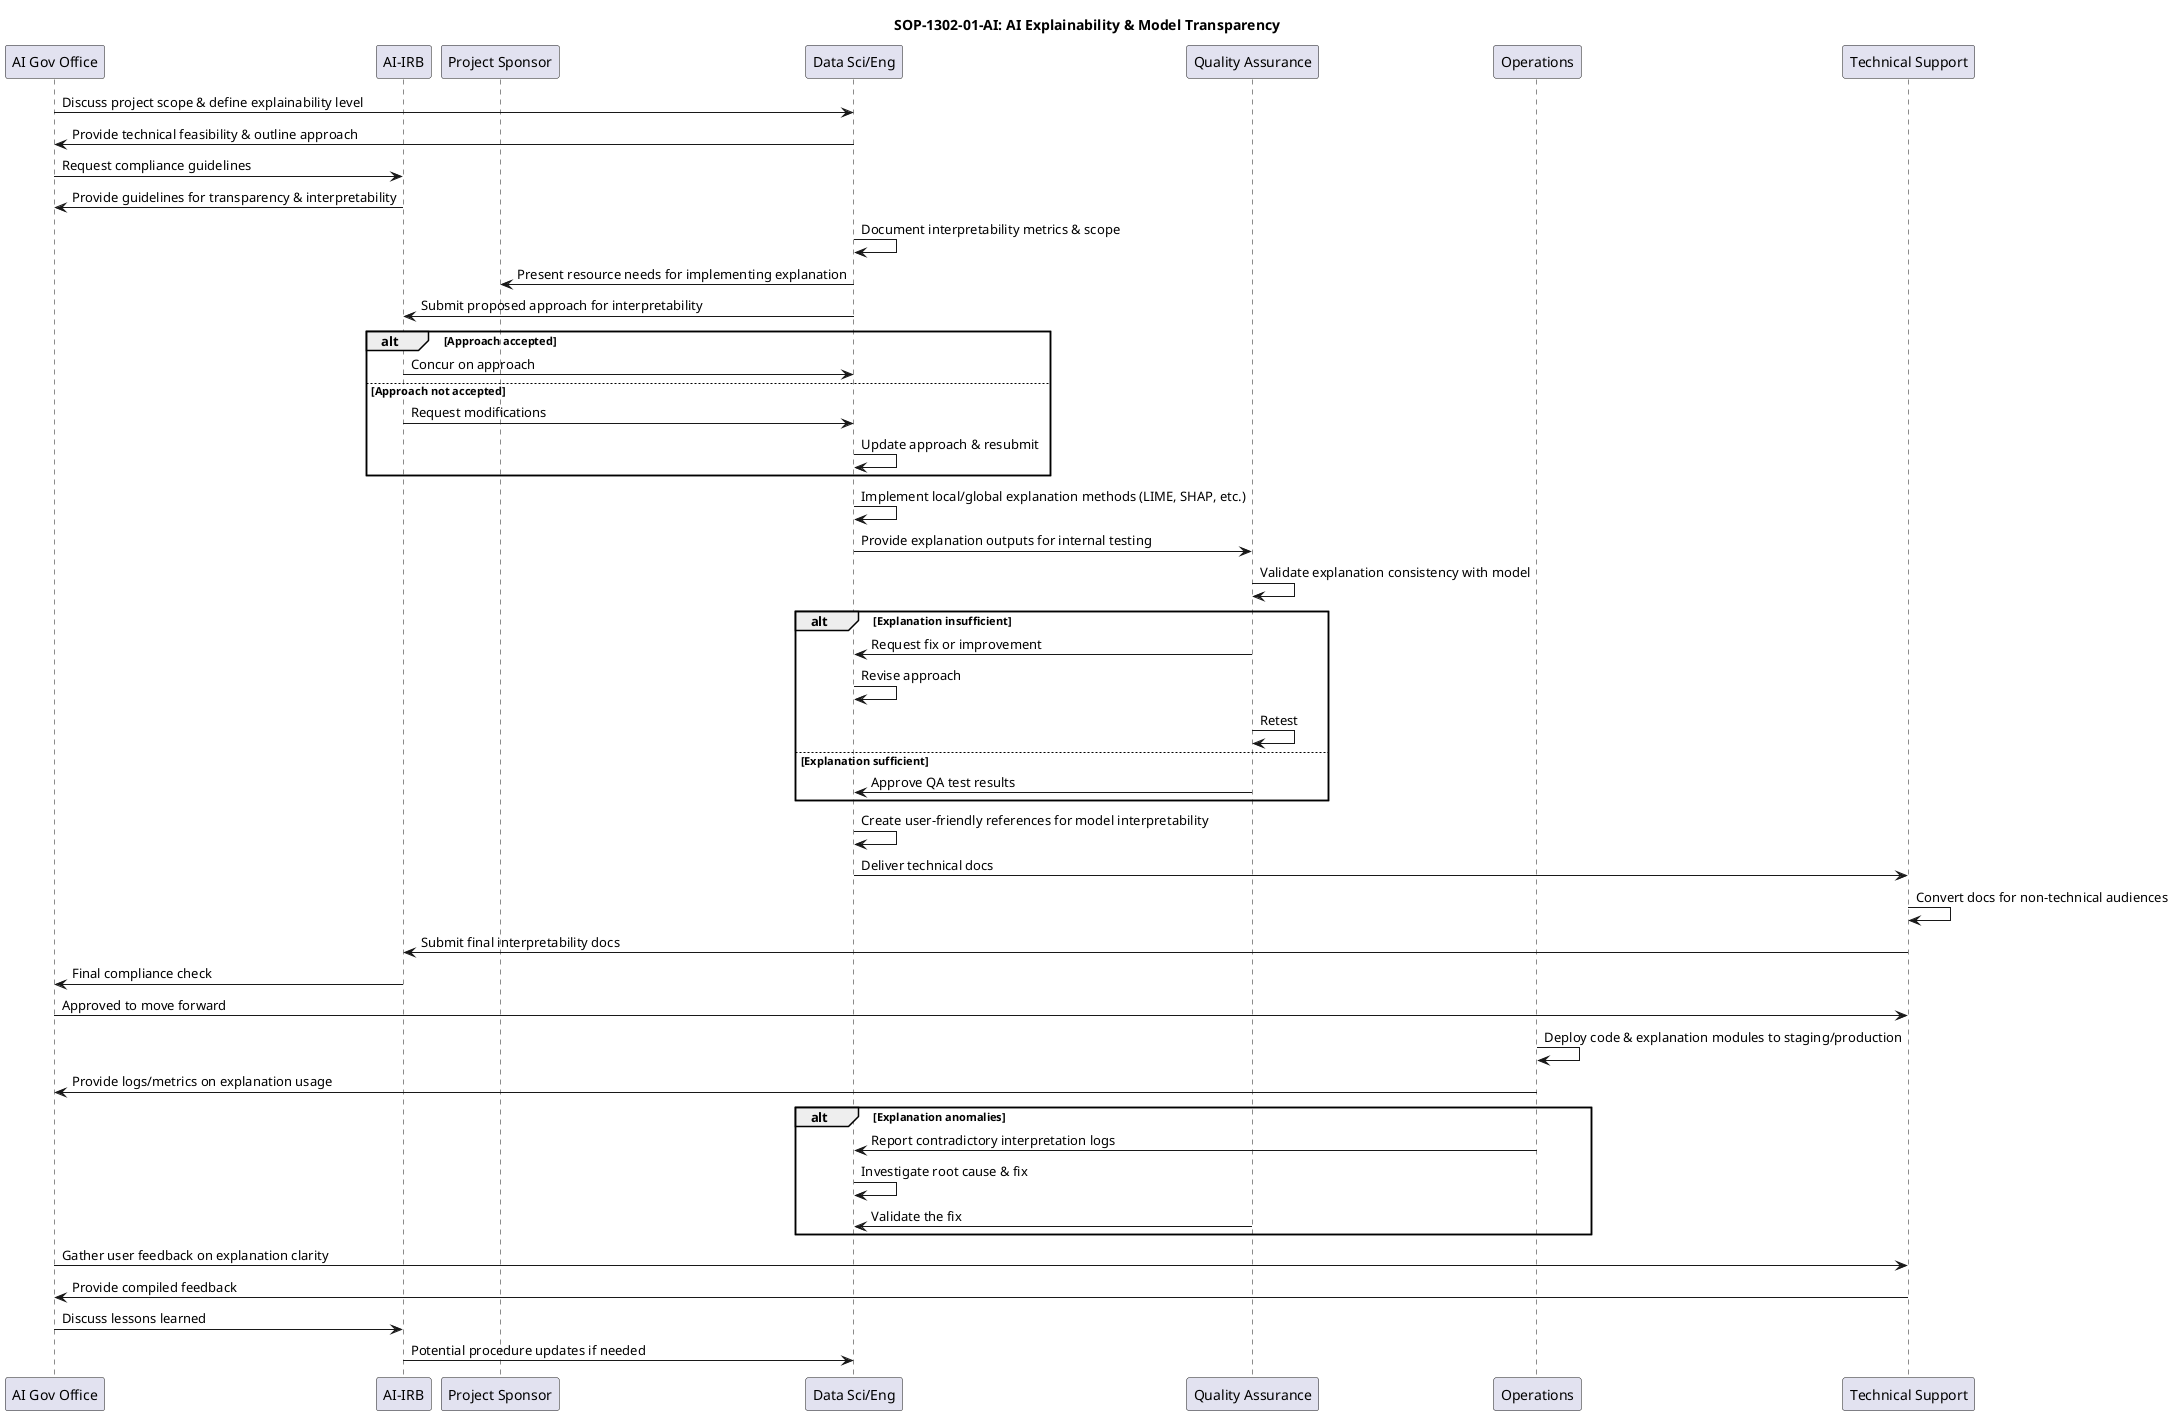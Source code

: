 @startuml
title SOP-1302-01-AI: AI Explainability & Model Transparency

' Define participants (roles) with short names
participant "AI Gov Office" as GOV
participant "AI-IRB" as IRB
participant "Project Sponsor" as PS
participant "Data Sci/Eng" as DSC
participant "Quality Assurance" as QA
participant "Operations" as OPS
participant "Technical Support" as TS

' 1. GOV and DSC define the level of explainability needed
GOV -> DSC: Discuss project scope & define explainability level
DSC -> GOV: Provide technical feasibility & outline approach

' 2. IRB provides regulatory & ethical guidelines
GOV -> IRB: Request compliance guidelines
IRB -> GOV: Provide guidelines for transparency & interpretability

' 3. DSC documents requirements
DSC -> DSC: Document interpretability metrics & scope
DSC -> PS: Present resource needs for implementing explanation

' 4. DSC + IRB confirm approach meets or exceeds thresholds
DSC -> IRB: Submit proposed approach for interpretability
alt Approach accepted
  IRB -> DSC: Concur on approach
else Approach not accepted
  IRB -> DSC: Request modifications
  DSC -> DSC: Update approach & resubmit
end

' 5. DSC implements explanation mechanism
DSC -> DSC: Implement local/global explanation methods (LIME, SHAP, etc.)

' 6. QA verifies correctness & logs
DSC -> QA: Provide explanation outputs for internal testing
QA -> QA: Validate explanation consistency with model
alt Explanation insufficient
  QA -> DSC: Request fix or improvement
  DSC -> DSC: Revise approach
  QA -> QA: Retest
else Explanation sufficient
  QA -> DSC: Approve QA test results
end

' 7. DSC finalizes documentation
DSC -> DSC: Create user-friendly references for model interpretability

' 8. TS refines user-facing content
DSC -> TS: Deliver technical docs
TS -> TS: Convert docs for non-technical audiences

' 9. IRB & GOV sign-off on final documentation
TS -> IRB: Submit final interpretability docs
IRB -> GOV: Final compliance check
GOV -> TS: Approved to move forward

'10. OPS deploys model & explanation features
OPS -> OPS: Deploy code & explanation modules to staging/production

'11. Explanation usage is monitored
OPS -> GOV: Provide logs/metrics on explanation usage

'12. If anomalies arise, DSC investigates root cause
alt Explanation anomalies
  OPS -> DSC: Report contradictory interpretation logs
  DSC -> DSC: Investigate root cause & fix
  QA -> DSC: Validate the fix
end

'13. Post-Implementation Review
GOV -> TS: Gather user feedback on explanation clarity
TS -> GOV: Provide compiled feedback
GOV -> IRB: Discuss lessons learned
IRB -> DSC: Potential procedure updates if needed

@enduml
